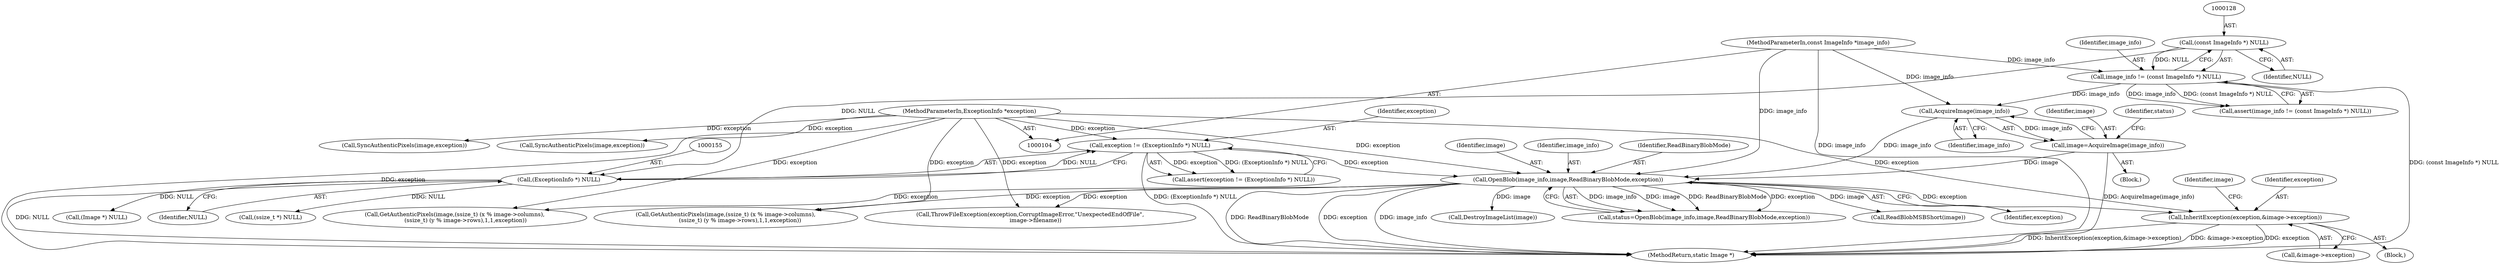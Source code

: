 digraph "0_ImageMagick_f6e9d0d9955e85bdd7540b251cd50d598dacc5e6_52@pointer" {
"1000672" [label="(Call,InheritException(exception,&image->exception))"];
"1000169" [label="(Call,OpenBlob(image_info,image,ReadBinaryBlobMode,exception))"];
"1000165" [label="(Call,AcquireImage(image_info))"];
"1000125" [label="(Call,image_info != (const ImageInfo *) NULL)"];
"1000105" [label="(MethodParameterIn,const ImageInfo *image_info)"];
"1000127" [label="(Call,(const ImageInfo *) NULL)"];
"1000163" [label="(Call,image=AcquireImage(image_info))"];
"1000152" [label="(Call,exception != (ExceptionInfo *) NULL)"];
"1000106" [label="(MethodParameterIn,ExceptionInfo *exception)"];
"1000154" [label="(Call,(ExceptionInfo *) NULL)"];
"1000674" [label="(Call,&image->exception)"];
"1000166" [label="(Identifier,image_info)"];
"1000126" [label="(Identifier,image_info)"];
"1000151" [label="(Call,assert(exception != (ExceptionInfo *) NULL))"];
"1000167" [label="(Call,status=OpenBlob(image_info,image,ReadBinaryBlobMode,exception))"];
"1000671" [label="(Block,)"];
"1000171" [label="(Identifier,image)"];
"1000165" [label="(Call,AcquireImage(image_info))"];
"1000695" [label="(Call,(ssize_t *) NULL)"];
"1000184" [label="(Call,(Image *) NULL)"];
"1000156" [label="(Identifier,NULL)"];
"1000164" [label="(Identifier,image)"];
"1000839" [label="(Call,GetAuthenticPixels(image,(ssize_t) (x % image->columns),\n                (ssize_t) (y % image->rows),1,1,exception))"];
"1000672" [label="(Call,InheritException(exception,&image->exception))"];
"1000169" [label="(Call,OpenBlob(image_info,image,ReadBinaryBlobMode,exception))"];
"1000124" [label="(Call,assert(image_info != (const ImageInfo *) NULL))"];
"1000129" [label="(Identifier,NULL)"];
"1000153" [label="(Identifier,exception)"];
"1000907" [label="(Call,SyncAuthenticPixels(image,exception))"];
"1000107" [label="(Block,)"];
"1000931" [label="(Call,GetAuthenticPixels(image,(ssize_t) (x % image->columns),\n            (ssize_t) (y % image->rows),1,1,exception))"];
"1000125" [label="(Call,image_info != (const ImageInfo *) NULL)"];
"1000127" [label="(Call,(const ImageInfo *) NULL)"];
"1000991" [label="(Call,SyncAuthenticPixels(image,exception))"];
"1000168" [label="(Identifier,status)"];
"1000163" [label="(Call,image=AcquireImage(image_info))"];
"1000106" [label="(MethodParameterIn,ExceptionInfo *exception)"];
"1001038" [label="(MethodReturn,static Image *)"];
"1000195" [label="(Call,ReadBlobMSBShort(image))"];
"1000154" [label="(Call,(ExceptionInfo *) NULL)"];
"1000170" [label="(Identifier,image_info)"];
"1000152" [label="(Call,exception != (ExceptionInfo *) NULL)"];
"1000173" [label="(Identifier,exception)"];
"1000673" [label="(Identifier,exception)"];
"1000105" [label="(MethodParameterIn,const ImageInfo *image_info)"];
"1000172" [label="(Identifier,ReadBinaryBlobMode)"];
"1000680" [label="(Identifier,image)"];
"1001024" [label="(Call,ThrowFileException(exception,CorruptImageError,\"UnexpectedEndOfFile\",\n      image->filename))"];
"1000181" [label="(Call,DestroyImageList(image))"];
"1000672" -> "1000671"  [label="AST: "];
"1000672" -> "1000674"  [label="CFG: "];
"1000673" -> "1000672"  [label="AST: "];
"1000674" -> "1000672"  [label="AST: "];
"1000680" -> "1000672"  [label="CFG: "];
"1000672" -> "1001038"  [label="DDG: InheritException(exception,&image->exception)"];
"1000672" -> "1001038"  [label="DDG: &image->exception"];
"1000672" -> "1001038"  [label="DDG: exception"];
"1000169" -> "1000672"  [label="DDG: exception"];
"1000106" -> "1000672"  [label="DDG: exception"];
"1000169" -> "1000167"  [label="AST: "];
"1000169" -> "1000173"  [label="CFG: "];
"1000170" -> "1000169"  [label="AST: "];
"1000171" -> "1000169"  [label="AST: "];
"1000172" -> "1000169"  [label="AST: "];
"1000173" -> "1000169"  [label="AST: "];
"1000167" -> "1000169"  [label="CFG: "];
"1000169" -> "1001038"  [label="DDG: ReadBinaryBlobMode"];
"1000169" -> "1001038"  [label="DDG: exception"];
"1000169" -> "1001038"  [label="DDG: image_info"];
"1000169" -> "1000167"  [label="DDG: image_info"];
"1000169" -> "1000167"  [label="DDG: image"];
"1000169" -> "1000167"  [label="DDG: ReadBinaryBlobMode"];
"1000169" -> "1000167"  [label="DDG: exception"];
"1000165" -> "1000169"  [label="DDG: image_info"];
"1000105" -> "1000169"  [label="DDG: image_info"];
"1000163" -> "1000169"  [label="DDG: image"];
"1000152" -> "1000169"  [label="DDG: exception"];
"1000106" -> "1000169"  [label="DDG: exception"];
"1000169" -> "1000181"  [label="DDG: image"];
"1000169" -> "1000195"  [label="DDG: image"];
"1000169" -> "1000839"  [label="DDG: exception"];
"1000169" -> "1000931"  [label="DDG: exception"];
"1000169" -> "1001024"  [label="DDG: exception"];
"1000165" -> "1000163"  [label="AST: "];
"1000165" -> "1000166"  [label="CFG: "];
"1000166" -> "1000165"  [label="AST: "];
"1000163" -> "1000165"  [label="CFG: "];
"1000165" -> "1000163"  [label="DDG: image_info"];
"1000125" -> "1000165"  [label="DDG: image_info"];
"1000105" -> "1000165"  [label="DDG: image_info"];
"1000125" -> "1000124"  [label="AST: "];
"1000125" -> "1000127"  [label="CFG: "];
"1000126" -> "1000125"  [label="AST: "];
"1000127" -> "1000125"  [label="AST: "];
"1000124" -> "1000125"  [label="CFG: "];
"1000125" -> "1001038"  [label="DDG: (const ImageInfo *) NULL"];
"1000125" -> "1000124"  [label="DDG: image_info"];
"1000125" -> "1000124"  [label="DDG: (const ImageInfo *) NULL"];
"1000105" -> "1000125"  [label="DDG: image_info"];
"1000127" -> "1000125"  [label="DDG: NULL"];
"1000105" -> "1000104"  [label="AST: "];
"1000105" -> "1001038"  [label="DDG: image_info"];
"1000127" -> "1000129"  [label="CFG: "];
"1000128" -> "1000127"  [label="AST: "];
"1000129" -> "1000127"  [label="AST: "];
"1000127" -> "1000154"  [label="DDG: NULL"];
"1000163" -> "1000107"  [label="AST: "];
"1000164" -> "1000163"  [label="AST: "];
"1000168" -> "1000163"  [label="CFG: "];
"1000163" -> "1001038"  [label="DDG: AcquireImage(image_info)"];
"1000152" -> "1000151"  [label="AST: "];
"1000152" -> "1000154"  [label="CFG: "];
"1000153" -> "1000152"  [label="AST: "];
"1000154" -> "1000152"  [label="AST: "];
"1000151" -> "1000152"  [label="CFG: "];
"1000152" -> "1001038"  [label="DDG: (ExceptionInfo *) NULL"];
"1000152" -> "1000151"  [label="DDG: exception"];
"1000152" -> "1000151"  [label="DDG: (ExceptionInfo *) NULL"];
"1000106" -> "1000152"  [label="DDG: exception"];
"1000154" -> "1000152"  [label="DDG: NULL"];
"1000106" -> "1000104"  [label="AST: "];
"1000106" -> "1001038"  [label="DDG: exception"];
"1000106" -> "1000839"  [label="DDG: exception"];
"1000106" -> "1000907"  [label="DDG: exception"];
"1000106" -> "1000931"  [label="DDG: exception"];
"1000106" -> "1000991"  [label="DDG: exception"];
"1000106" -> "1001024"  [label="DDG: exception"];
"1000154" -> "1000156"  [label="CFG: "];
"1000155" -> "1000154"  [label="AST: "];
"1000156" -> "1000154"  [label="AST: "];
"1000154" -> "1001038"  [label="DDG: NULL"];
"1000154" -> "1000184"  [label="DDG: NULL"];
"1000154" -> "1000695"  [label="DDG: NULL"];
}
